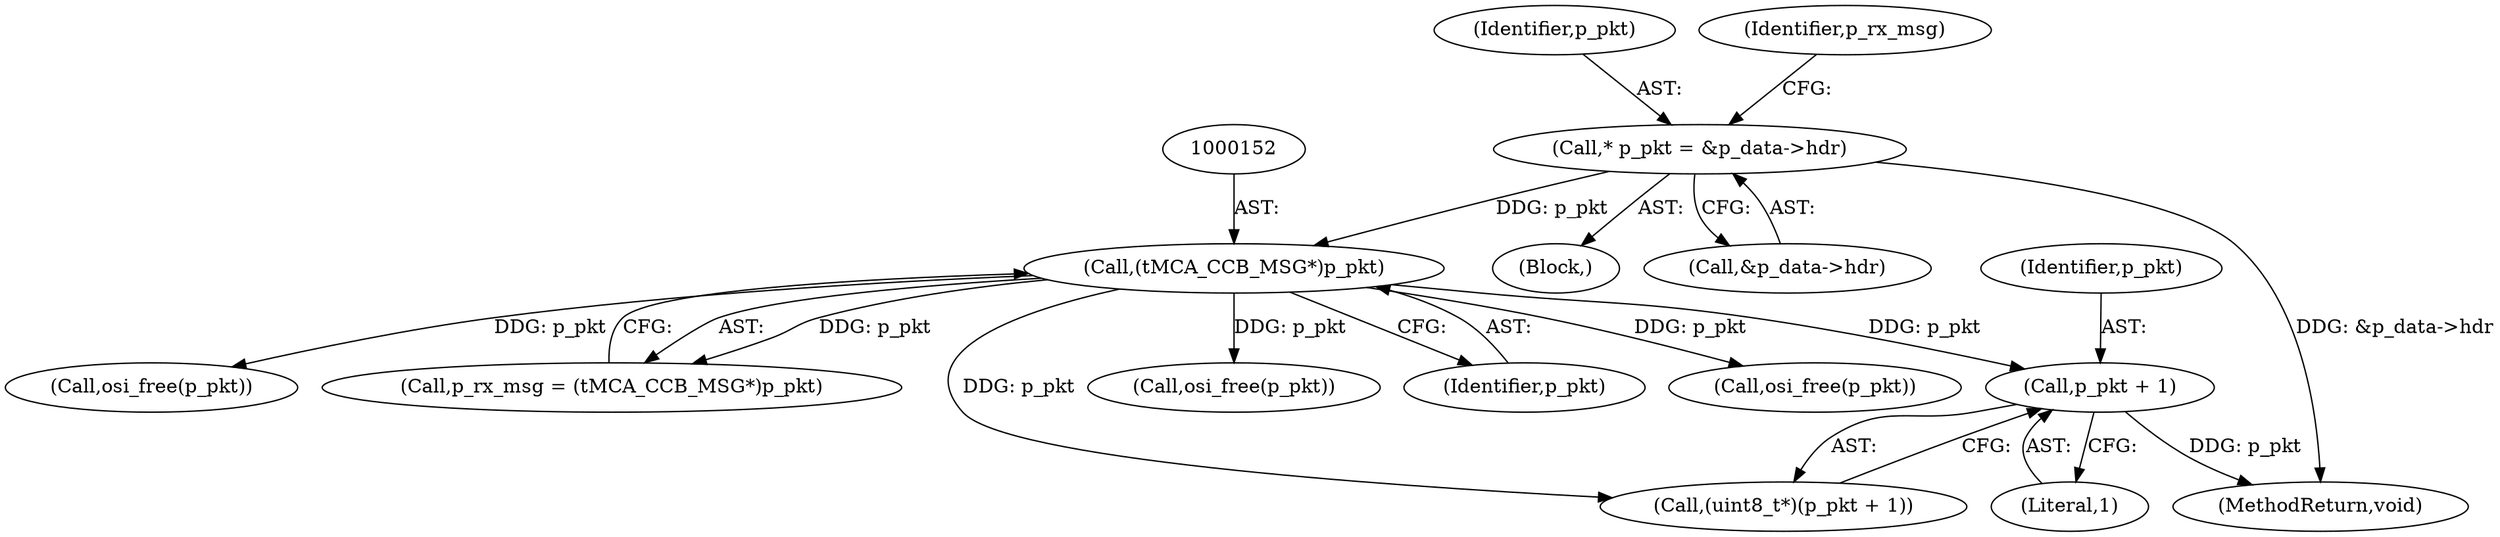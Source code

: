 digraph "0_Android_5216e6120160b28d76e9ee4dff9995e772647511@pointer" {
"1000159" [label="(Call,p_pkt + 1)"];
"1000151" [label="(Call,(tMCA_CCB_MSG*)p_pkt)"];
"1000117" [label="(Call,* p_pkt = &p_data->hdr)"];
"1000161" [label="(Literal,1)"];
"1000739" [label="(Call,osi_free(p_pkt))"];
"1000115" [label="(Block,)"];
"1000118" [label="(Identifier,p_pkt)"];
"1000149" [label="(Call,p_rx_msg = (tMCA_CCB_MSG*)p_pkt)"];
"1000151" [label="(Call,(tMCA_CCB_MSG*)p_pkt)"];
"1000330" [label="(Call,osi_free(p_pkt))"];
"1000160" [label="(Identifier,p_pkt)"];
"1000157" [label="(Call,(uint8_t*)(p_pkt + 1))"];
"1000153" [label="(Identifier,p_pkt)"];
"1000722" [label="(Call,osi_free(p_pkt))"];
"1000119" [label="(Call,&p_data->hdr)"];
"1000117" [label="(Call,* p_pkt = &p_data->hdr)"];
"1000741" [label="(MethodReturn,void)"];
"1000129" [label="(Identifier,p_rx_msg)"];
"1000159" [label="(Call,p_pkt + 1)"];
"1000159" -> "1000157"  [label="AST: "];
"1000159" -> "1000161"  [label="CFG: "];
"1000160" -> "1000159"  [label="AST: "];
"1000161" -> "1000159"  [label="AST: "];
"1000157" -> "1000159"  [label="CFG: "];
"1000159" -> "1000741"  [label="DDG: p_pkt"];
"1000151" -> "1000159"  [label="DDG: p_pkt"];
"1000151" -> "1000149"  [label="AST: "];
"1000151" -> "1000153"  [label="CFG: "];
"1000152" -> "1000151"  [label="AST: "];
"1000153" -> "1000151"  [label="AST: "];
"1000149" -> "1000151"  [label="CFG: "];
"1000151" -> "1000149"  [label="DDG: p_pkt"];
"1000117" -> "1000151"  [label="DDG: p_pkt"];
"1000151" -> "1000157"  [label="DDG: p_pkt"];
"1000151" -> "1000330"  [label="DDG: p_pkt"];
"1000151" -> "1000722"  [label="DDG: p_pkt"];
"1000151" -> "1000739"  [label="DDG: p_pkt"];
"1000117" -> "1000115"  [label="AST: "];
"1000117" -> "1000119"  [label="CFG: "];
"1000118" -> "1000117"  [label="AST: "];
"1000119" -> "1000117"  [label="AST: "];
"1000129" -> "1000117"  [label="CFG: "];
"1000117" -> "1000741"  [label="DDG: &p_data->hdr"];
}
